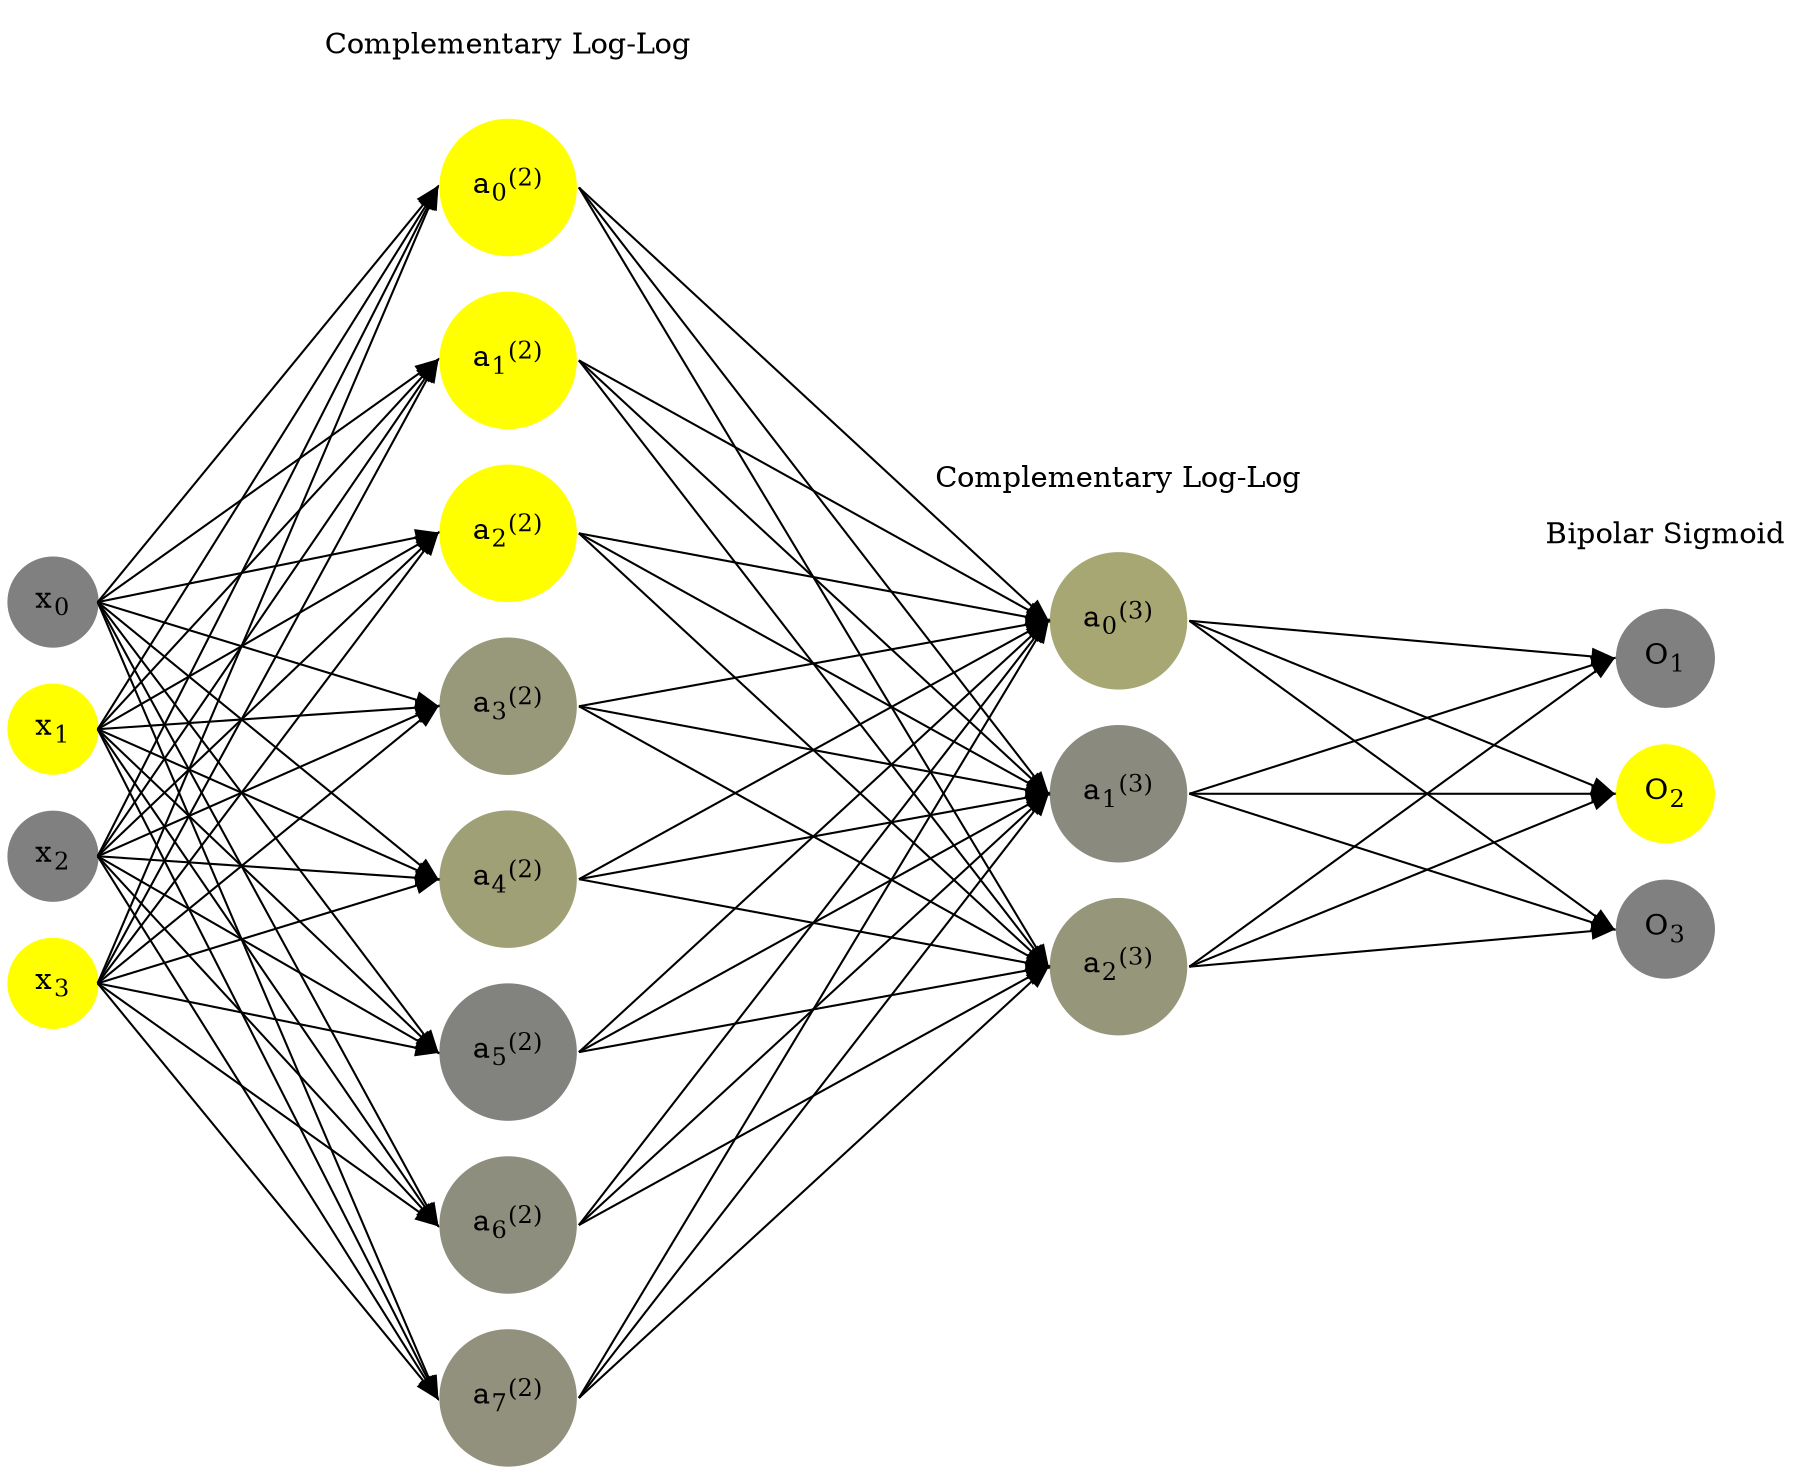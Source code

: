 digraph G {
	rankdir = LR;
	splines=false;
	edge[style=invis];
	ranksep= 1.4;
	{
	node [shape=circle, color="0.1667, 0.0, 0.5", style=filled, fillcolor="0.1667, 0.0, 0.5"];
	x0 [label=<x<sub>0</sub>>];
	}
	{
	node [shape=circle, color="0.1667, 1.0, 1.0", style=filled, fillcolor="0.1667, 1.0, 1.0"];
	x1 [label=<x<sub>1</sub>>];
	}
	{
	node [shape=circle, color="0.1667, 0.0, 0.5", style=filled, fillcolor="0.1667, 0.0, 0.5"];
	x2 [label=<x<sub>2</sub>>];
	}
	{
	node [shape=circle, color="0.1667, 1.0, 1.0", style=filled, fillcolor="0.1667, 1.0, 1.0"];
	x3 [label=<x<sub>3</sub>>];
	}
	{
	node [shape=circle, color="0.1667, 0.999779, 0.999889", style=filled, fillcolor="0.1667, 0.999779, 0.999889"];
	a02 [label=<a<sub>0</sub><sup>(2)</sup>>];
	}
	{
	node [shape=circle, color="0.1667, 1.000000, 1.000000", style=filled, fillcolor="0.1667, 1.000000, 1.000000"];
	a12 [label=<a<sub>1</sub><sup>(2)</sup>>];
	}
	{
	node [shape=circle, color="0.1667, 0.999996, 0.999998", style=filled, fillcolor="0.1667, 0.999996, 0.999998"];
	a22 [label=<a<sub>2</sub><sup>(2)</sup>>];
	}
	{
	node [shape=circle, color="0.1667, 0.193692, 0.596846", style=filled, fillcolor="0.1667, 0.193692, 0.596846"];
	a32 [label=<a<sub>3</sub><sup>(2)</sup>>];
	}
	{
	node [shape=circle, color="0.1667, 0.254078, 0.627039", style=filled, fillcolor="0.1667, 0.254078, 0.627039"];
	a42 [label=<a<sub>4</sub><sup>(2)</sup>>];
	}
	{
	node [shape=circle, color="0.1667, 0.017419, 0.508710", style=filled, fillcolor="0.1667, 0.017419, 0.508710"];
	a52 [label=<a<sub>5</sub><sup>(2)</sup>>];
	}
	{
	node [shape=circle, color="0.1667, 0.111680, 0.555840", style=filled, fillcolor="0.1667, 0.111680, 0.555840"];
	a62 [label=<a<sub>6</sub><sup>(2)</sup>>];
	}
	{
	node [shape=circle, color="0.1667, 0.139945, 0.569972", style=filled, fillcolor="0.1667, 0.139945, 0.569972"];
	a72 [label=<a<sub>7</sub><sup>(2)</sup>>];
	}
	{
	node [shape=circle, color="0.1667, 0.308915, 0.654458", style=filled, fillcolor="0.1667, 0.308915, 0.654458"];
	a03 [label=<a<sub>0</sub><sup>(3)</sup>>];
	}
	{
	node [shape=circle, color="0.1667, 0.083113, 0.541557", style=filled, fillcolor="0.1667, 0.083113, 0.541557"];
	a13 [label=<a<sub>1</sub><sup>(3)</sup>>];
	}
	{
	node [shape=circle, color="0.1667, 0.178421, 0.589211", style=filled, fillcolor="0.1667, 0.178421, 0.589211"];
	a23 [label=<a<sub>2</sub><sup>(3)</sup>>];
	}
	{
	node [shape=circle, color="0.1667, 0.0, 0.5", style=filled, fillcolor="0.1667, 0.0, 0.5"];
	O1 [label=<O<sub>1</sub>>];
	}
	{
	node [shape=circle, color="0.1667, 1.0, 1.0", style=filled, fillcolor="0.1667, 1.0, 1.0"];
	O2 [label=<O<sub>2</sub>>];
	}
	{
	node [shape=circle, color="0.1667, 0.0, 0.5", style=filled, fillcolor="0.1667, 0.0, 0.5"];
	O3 [label=<O<sub>3</sub>>];
	}
	{
	rank=same;
	x0->x1->x2->x3;
	}
	{
	rank=same;
	a02->a12->a22->a32->a42->a52->a62->a72;
	}
	{
	rank=same;
	a03->a13->a23;
	}
	{
	rank=same;
	O1->O2->O3;
	}
	l1 [shape=plaintext,label="Complementary Log-Log"];
	l1->a02;
	{rank=same; l1;a02};
	l2 [shape=plaintext,label="Complementary Log-Log"];
	l2->a03;
	{rank=same; l2;a03};
	l3 [shape=plaintext,label="Bipolar Sigmoid"];
	l3->O1;
	{rank=same; l3;O1};
edge[style=solid, tailport=e, headport=w];
	{x0;x1;x2;x3} -> {a02;a12;a22;a32;a42;a52;a62;a72};
	{a02;a12;a22;a32;a42;a52;a62;a72} -> {a03;a13;a23};
	{a03;a13;a23} -> {O1,O2,O3};
}